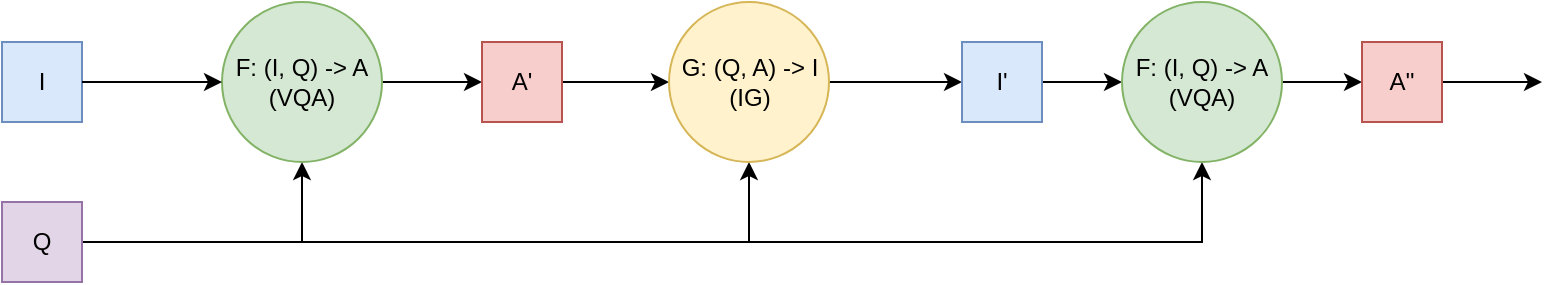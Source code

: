 <mxfile version="13.10.5" type="device"><diagram id="0dyNRkpwTgD_4PnExV_R" name="Page-1"><mxGraphModel dx="1422" dy="1931" grid="1" gridSize="10" guides="1" tooltips="1" connect="1" arrows="1" fold="1" page="1" pageScale="1" pageWidth="827" pageHeight="1169" math="0" shadow="0"><root><mxCell id="0"/><mxCell id="1" parent="0"/><mxCell id="jiXsKOKTHI7M9qCzcj1K-1" value="I" style="rounded=0;whiteSpace=wrap;html=1;fillColor=#dae8fc;strokeColor=#6c8ebf;" parent="1" vertex="1"><mxGeometry x="40" y="-600" width="40" height="40" as="geometry"/></mxCell><mxCell id="vi0_WNdzMIKq2LnQoCAG-3" style="edgeStyle=orthogonalEdgeStyle;rounded=0;orthogonalLoop=1;jettySize=auto;html=1;exitX=1;exitY=0.5;exitDx=0;exitDy=0;entryX=0.5;entryY=1;entryDx=0;entryDy=0;" edge="1" parent="1" source="jiXsKOKTHI7M9qCzcj1K-2" target="jiXsKOKTHI7M9qCzcj1K-3"><mxGeometry relative="1" as="geometry"/></mxCell><mxCell id="vi0_WNdzMIKq2LnQoCAG-4" style="edgeStyle=orthogonalEdgeStyle;rounded=0;orthogonalLoop=1;jettySize=auto;html=1;exitX=1;exitY=0.5;exitDx=0;exitDy=0;entryX=0.5;entryY=1;entryDx=0;entryDy=0;" edge="1" parent="1" source="jiXsKOKTHI7M9qCzcj1K-2" target="jiXsKOKTHI7M9qCzcj1K-9"><mxGeometry relative="1" as="geometry"/></mxCell><mxCell id="vi0_WNdzMIKq2LnQoCAG-5" style="edgeStyle=orthogonalEdgeStyle;rounded=0;orthogonalLoop=1;jettySize=auto;html=1;exitX=1;exitY=0.5;exitDx=0;exitDy=0;entryX=0.5;entryY=1;entryDx=0;entryDy=0;" edge="1" parent="1" source="jiXsKOKTHI7M9qCzcj1K-2" target="jiXsKOKTHI7M9qCzcj1K-16"><mxGeometry relative="1" as="geometry"/></mxCell><mxCell id="jiXsKOKTHI7M9qCzcj1K-2" value="Q" style="rounded=0;whiteSpace=wrap;html=1;fillColor=#e1d5e7;strokeColor=#9673a6;" parent="1" vertex="1"><mxGeometry x="40" y="-520" width="40" height="40" as="geometry"/></mxCell><mxCell id="jiXsKOKTHI7M9qCzcj1K-8" style="edgeStyle=orthogonalEdgeStyle;rounded=0;orthogonalLoop=1;jettySize=auto;html=1;exitX=1;exitY=0.5;exitDx=0;exitDy=0;entryX=0;entryY=0.5;entryDx=0;entryDy=0;" parent="1" source="jiXsKOKTHI7M9qCzcj1K-3" target="jiXsKOKTHI7M9qCzcj1K-7" edge="1"><mxGeometry relative="1" as="geometry"/></mxCell><mxCell id="jiXsKOKTHI7M9qCzcj1K-3" value="F: (I, Q) -&amp;gt; A&lt;br&gt;(VQA)" style="ellipse;whiteSpace=wrap;html=1;aspect=fixed;fillColor=#d5e8d4;strokeColor=#82b366;" parent="1" vertex="1"><mxGeometry x="150" y="-620" width="80" height="80" as="geometry"/></mxCell><mxCell id="jiXsKOKTHI7M9qCzcj1K-5" value="" style="endArrow=classic;html=1;exitX=1;exitY=0.5;exitDx=0;exitDy=0;entryX=0;entryY=0.5;entryDx=0;entryDy=0;" parent="1" source="jiXsKOKTHI7M9qCzcj1K-1" target="jiXsKOKTHI7M9qCzcj1K-3" edge="1"><mxGeometry width="50" height="50" relative="1" as="geometry"><mxPoint x="390" y="-600" as="sourcePoint"/><mxPoint x="440" y="-650" as="targetPoint"/></mxGeometry></mxCell><mxCell id="jiXsKOKTHI7M9qCzcj1K-10" style="edgeStyle=orthogonalEdgeStyle;rounded=0;orthogonalLoop=1;jettySize=auto;html=1;exitX=1;exitY=0.5;exitDx=0;exitDy=0;" parent="1" source="jiXsKOKTHI7M9qCzcj1K-7" target="jiXsKOKTHI7M9qCzcj1K-9" edge="1"><mxGeometry relative="1" as="geometry"/></mxCell><mxCell id="jiXsKOKTHI7M9qCzcj1K-7" value="A'" style="rounded=0;whiteSpace=wrap;html=1;fillColor=#f8cecc;strokeColor=#b85450;" parent="1" vertex="1"><mxGeometry x="280" y="-600" width="40" height="40" as="geometry"/></mxCell><mxCell id="jiXsKOKTHI7M9qCzcj1K-15" style="edgeStyle=orthogonalEdgeStyle;rounded=0;orthogonalLoop=1;jettySize=auto;html=1;exitX=1;exitY=0.5;exitDx=0;exitDy=0;entryX=0;entryY=0.5;entryDx=0;entryDy=0;" parent="1" source="jiXsKOKTHI7M9qCzcj1K-9" target="jiXsKOKTHI7M9qCzcj1K-14" edge="1"><mxGeometry relative="1" as="geometry"/></mxCell><mxCell id="jiXsKOKTHI7M9qCzcj1K-9" value="G: (Q, A) -&amp;gt; I&lt;br&gt;(IG)" style="ellipse;whiteSpace=wrap;html=1;aspect=fixed;fillColor=#fff2cc;strokeColor=#d6b656;" parent="1" vertex="1"><mxGeometry x="373.5" y="-620" width="80" height="80" as="geometry"/></mxCell><mxCell id="jiXsKOKTHI7M9qCzcj1K-17" style="edgeStyle=orthogonalEdgeStyle;rounded=0;orthogonalLoop=1;jettySize=auto;html=1;exitX=1;exitY=0.5;exitDx=0;exitDy=0;" parent="1" source="jiXsKOKTHI7M9qCzcj1K-14" target="jiXsKOKTHI7M9qCzcj1K-16" edge="1"><mxGeometry relative="1" as="geometry"/></mxCell><mxCell id="jiXsKOKTHI7M9qCzcj1K-14" value="I'" style="rounded=0;whiteSpace=wrap;html=1;fillColor=#dae8fc;strokeColor=#6c8ebf;" parent="1" vertex="1"><mxGeometry x="520" y="-600" width="40" height="40" as="geometry"/></mxCell><mxCell id="jiXsKOKTHI7M9qCzcj1K-20" style="edgeStyle=orthogonalEdgeStyle;rounded=0;orthogonalLoop=1;jettySize=auto;html=1;exitX=1;exitY=0.5;exitDx=0;exitDy=0;entryX=0;entryY=0.5;entryDx=0;entryDy=0;" parent="1" source="jiXsKOKTHI7M9qCzcj1K-16" target="jiXsKOKTHI7M9qCzcj1K-19" edge="1"><mxGeometry relative="1" as="geometry"/></mxCell><mxCell id="jiXsKOKTHI7M9qCzcj1K-16" value="F: (I, Q) -&amp;gt; A&lt;br&gt;(VQA)" style="ellipse;whiteSpace=wrap;html=1;aspect=fixed;fillColor=#d5e8d4;strokeColor=#82b366;" parent="1" vertex="1"><mxGeometry x="600" y="-620" width="80" height="80" as="geometry"/></mxCell><mxCell id="vi0_WNdzMIKq2LnQoCAG-1" style="edgeStyle=orthogonalEdgeStyle;rounded=0;orthogonalLoop=1;jettySize=auto;html=1;exitX=1;exitY=0.5;exitDx=0;exitDy=0;" edge="1" parent="1" source="jiXsKOKTHI7M9qCzcj1K-19"><mxGeometry relative="1" as="geometry"><mxPoint x="810" y="-580" as="targetPoint"/></mxGeometry></mxCell><mxCell id="jiXsKOKTHI7M9qCzcj1K-19" value="A''" style="rounded=0;whiteSpace=wrap;html=1;fillColor=#f8cecc;strokeColor=#b85450;" parent="1" vertex="1"><mxGeometry x="720" y="-600" width="40" height="40" as="geometry"/></mxCell></root></mxGraphModel></diagram></mxfile>